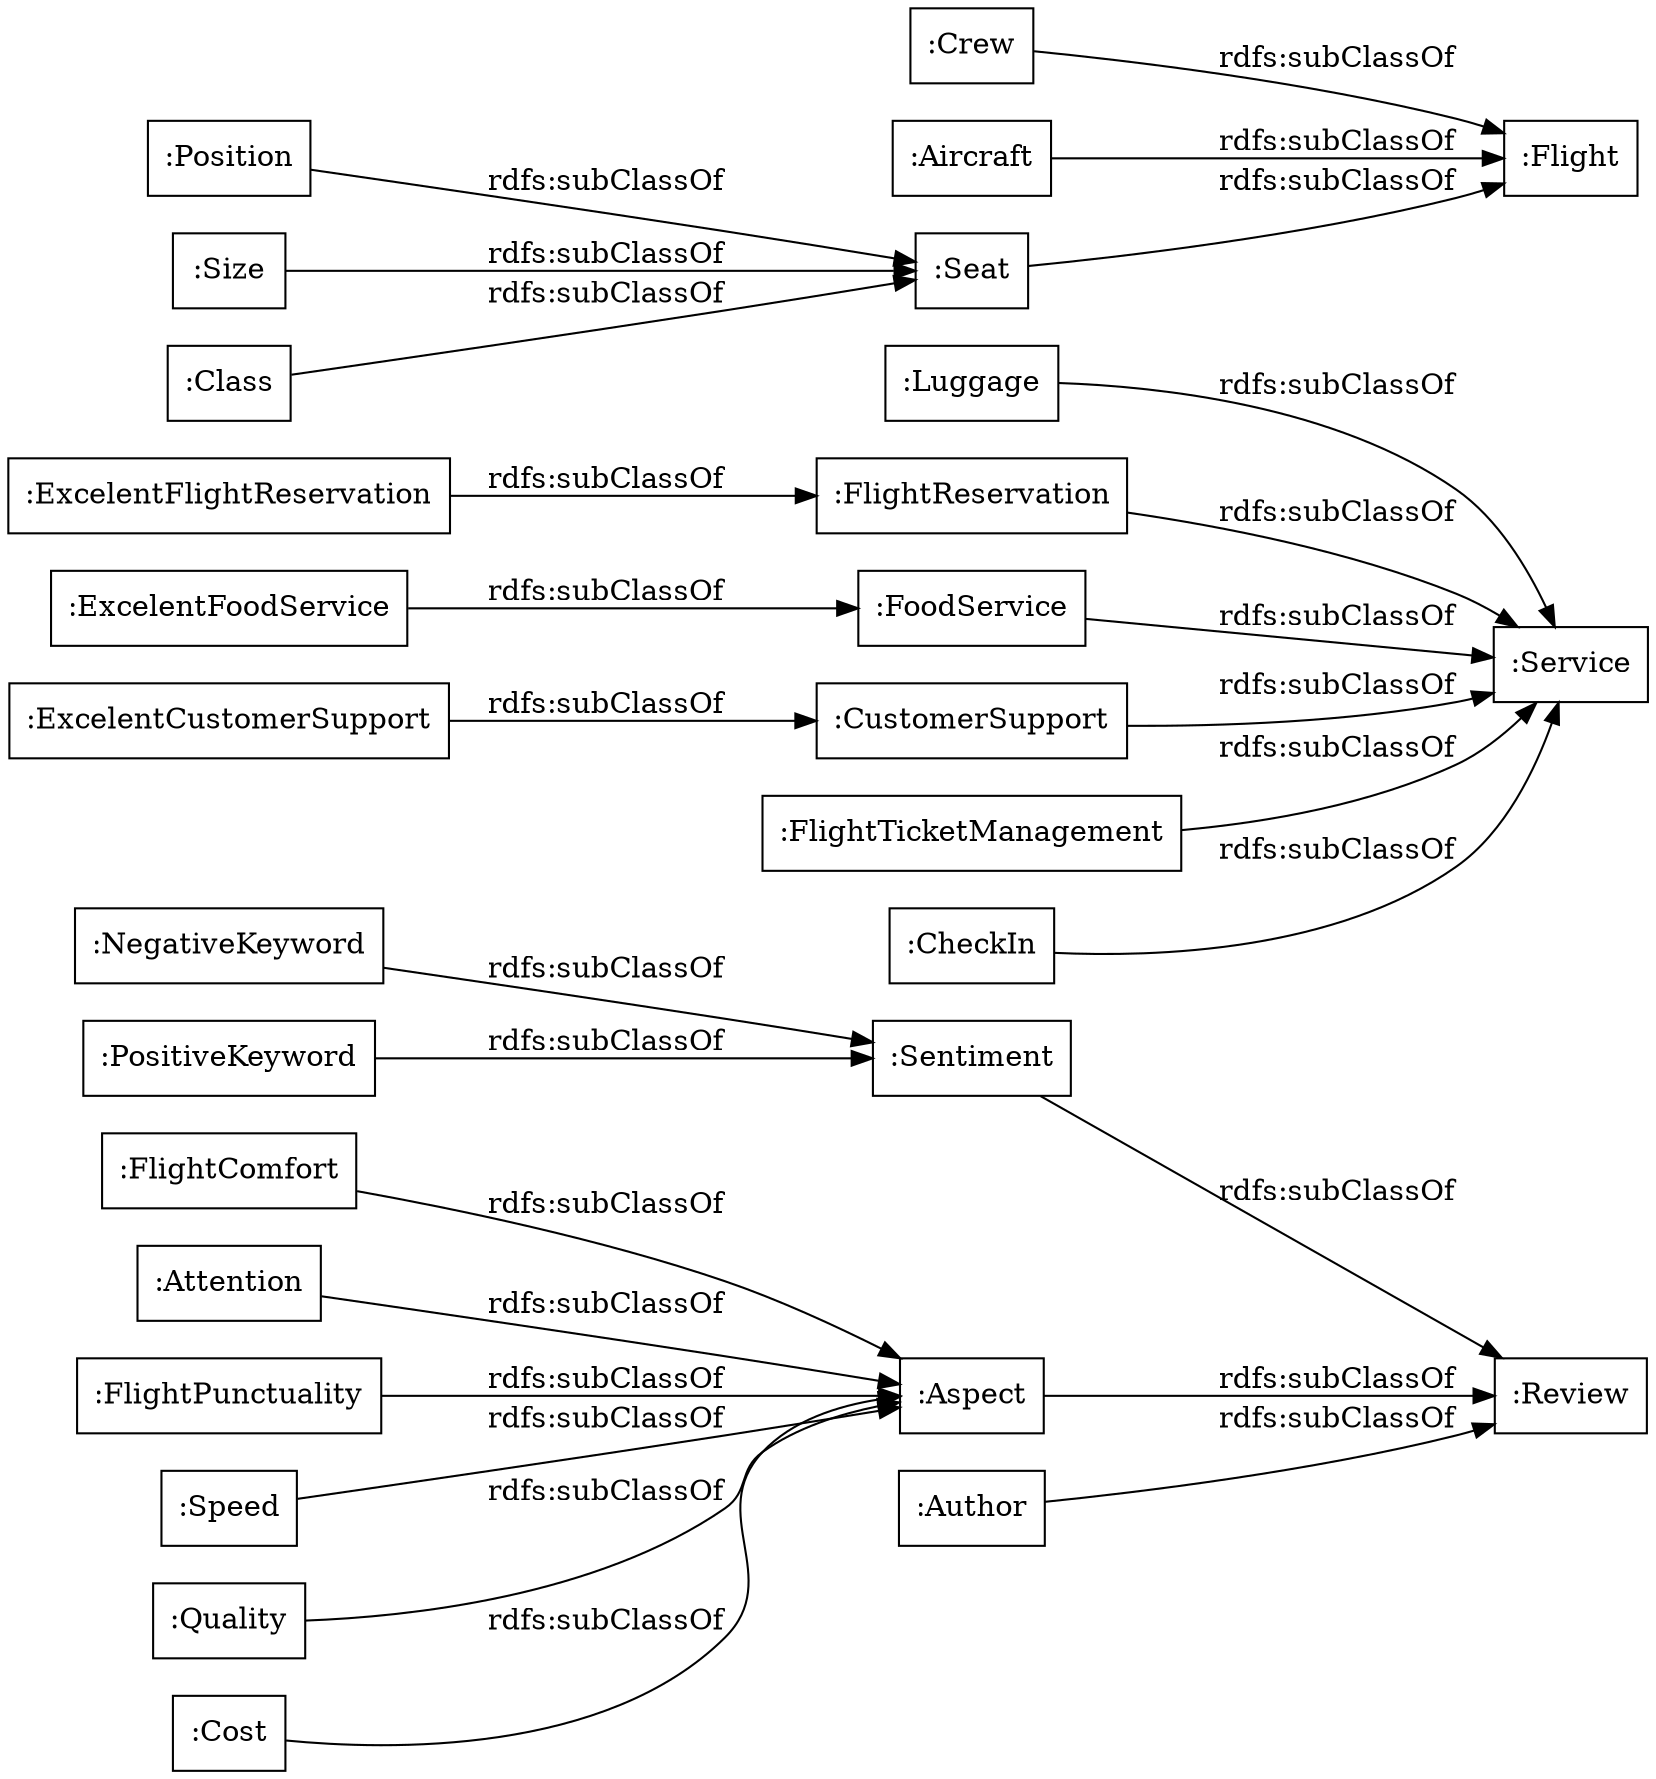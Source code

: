 digraph ar2dtool_diagram { 
rankdir=LR;
size="1000"
node [shape = rectangle, color="black"]; ":FlightComfort" ":Luggage" ":Speed" ":Service" ":Crew" ":Review" ":Aircraft" ":Quality" ":Sentiment" ":Aspect" ":FlightReservation" ":Position" ":FoodService" ":Cost" ":NegativeKeyword" ":CustomerSupport" ":Attention" ":FlightPunctuality" ":Size" ":Seat" ":ExcelentFlightReservation" ":PositiveKeyword" ":ExcelentCustomerSupport" ":FlightTicketManagement" ":Flight" ":ExcelentFoodService" ":Author" ":Class" ":CheckIn" ; /*classes style*/
	":Class" -> ":Seat" [ label = "rdfs:subClassOf" ];
	":CustomerSupport" -> ":Service" [ label = "rdfs:subClassOf" ];
	":Author" -> ":Review" [ label = "rdfs:subClassOf" ];
	":Seat" -> ":Flight" [ label = "rdfs:subClassOf" ];
	":Position" -> ":Seat" [ label = "rdfs:subClassOf" ];
	":NegativeKeyword" -> ":Sentiment" [ label = "rdfs:subClassOf" ];
	":Cost" -> ":Aspect" [ label = "rdfs:subClassOf" ];
	":FlightReservation" -> ":Service" [ label = "rdfs:subClassOf" ];
	":Luggage" -> ":Service" [ label = "rdfs:subClassOf" ];
	":Aircraft" -> ":Flight" [ label = "rdfs:subClassOf" ];
	":ExcelentFoodService" -> ":FoodService" [ label = "rdfs:subClassOf" ];
	":ExcelentCustomerSupport" -> ":CustomerSupport" [ label = "rdfs:subClassOf" ];
	":Sentiment" -> ":Review" [ label = "rdfs:subClassOf" ];
	":Size" -> ":Seat" [ label = "rdfs:subClassOf" ];
	":PositiveKeyword" -> ":Sentiment" [ label = "rdfs:subClassOf" ];
	":Speed" -> ":Aspect" [ label = "rdfs:subClassOf" ];
	":Aspect" -> ":Review" [ label = "rdfs:subClassOf" ];
	":ExcelentFlightReservation" -> ":FlightReservation" [ label = "rdfs:subClassOf" ];
	":FlightTicketManagement" -> ":Service" [ label = "rdfs:subClassOf" ];
	":Crew" -> ":Flight" [ label = "rdfs:subClassOf" ];
	":Attention" -> ":Aspect" [ label = "rdfs:subClassOf" ];
	":FlightComfort" -> ":Aspect" [ label = "rdfs:subClassOf" ];
	":CheckIn" -> ":Service" [ label = "rdfs:subClassOf" ];
	":FlightPunctuality" -> ":Aspect" [ label = "rdfs:subClassOf" ];
	":Quality" -> ":Aspect" [ label = "rdfs:subClassOf" ];
	":FoodService" -> ":Service" [ label = "rdfs:subClassOf" ];

}
